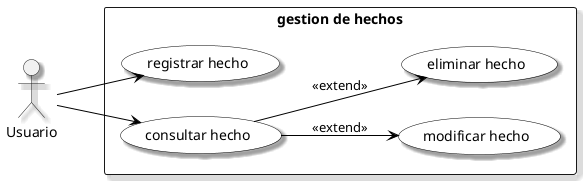 
@startuml
left to right direction
skinparam shadowing true
skinparam actorStyle "stick"
skinparam usecase {
    BorderColor black
    BackgroundColor white
    ArrowColor black
}

actor Usuario

rectangle "gestion de hechos" {
    usecase "registrar hecho" as UC1
    usecase "consultar hecho" as UC2
    usecase "modificar hecho" as UC3
    usecase "eliminar hecho" as UC4
}

Usuario --> UC1
Usuario --> UC2

UC2 --> UC3 : <<extend>>
UC2 --> UC4 : <<extend>>
@enduml
